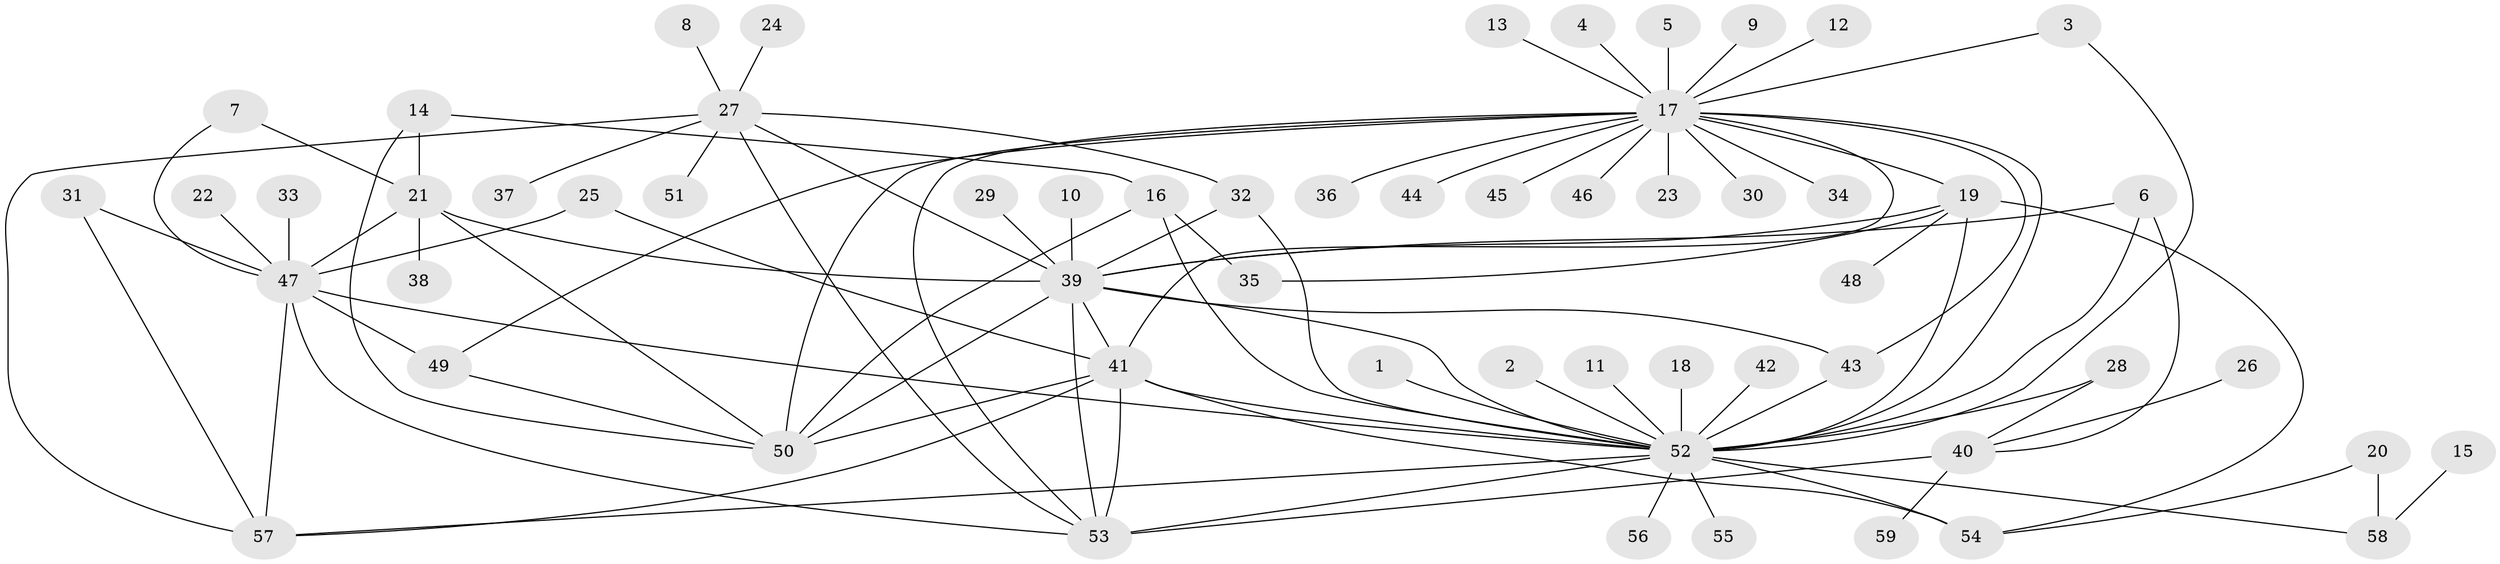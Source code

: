 // original degree distribution, {28: 0.006802721088435374, 1: 0.54421768707483, 25: 0.006802721088435374, 6: 0.027210884353741496, 15: 0.013605442176870748, 3: 0.1360544217687075, 2: 0.19047619047619047, 8: 0.013605442176870748, 4: 0.027210884353741496, 10: 0.013605442176870748, 7: 0.006802721088435374, 9: 0.013605442176870748}
// Generated by graph-tools (version 1.1) at 2025/36/03/04/25 23:36:49]
// undirected, 59 vertices, 94 edges
graph export_dot {
  node [color=gray90,style=filled];
  1;
  2;
  3;
  4;
  5;
  6;
  7;
  8;
  9;
  10;
  11;
  12;
  13;
  14;
  15;
  16;
  17;
  18;
  19;
  20;
  21;
  22;
  23;
  24;
  25;
  26;
  27;
  28;
  29;
  30;
  31;
  32;
  33;
  34;
  35;
  36;
  37;
  38;
  39;
  40;
  41;
  42;
  43;
  44;
  45;
  46;
  47;
  48;
  49;
  50;
  51;
  52;
  53;
  54;
  55;
  56;
  57;
  58;
  59;
  1 -- 52 [weight=1.0];
  2 -- 52 [weight=1.0];
  3 -- 17 [weight=1.0];
  3 -- 52 [weight=1.0];
  4 -- 17 [weight=1.0];
  5 -- 17 [weight=1.0];
  6 -- 39 [weight=1.0];
  6 -- 40 [weight=1.0];
  6 -- 52 [weight=1.0];
  7 -- 21 [weight=1.0];
  7 -- 47 [weight=1.0];
  8 -- 27 [weight=1.0];
  9 -- 17 [weight=1.0];
  10 -- 39 [weight=1.0];
  11 -- 52 [weight=1.0];
  12 -- 17 [weight=1.0];
  13 -- 17 [weight=1.0];
  14 -- 16 [weight=1.0];
  14 -- 21 [weight=1.0];
  14 -- 50 [weight=1.0];
  15 -- 58 [weight=1.0];
  16 -- 35 [weight=1.0];
  16 -- 50 [weight=1.0];
  16 -- 52 [weight=1.0];
  17 -- 19 [weight=1.0];
  17 -- 23 [weight=1.0];
  17 -- 30 [weight=1.0];
  17 -- 34 [weight=1.0];
  17 -- 36 [weight=1.0];
  17 -- 41 [weight=1.0];
  17 -- 43 [weight=1.0];
  17 -- 44 [weight=1.0];
  17 -- 45 [weight=1.0];
  17 -- 46 [weight=1.0];
  17 -- 49 [weight=1.0];
  17 -- 50 [weight=1.0];
  17 -- 52 [weight=1.0];
  17 -- 53 [weight=1.0];
  18 -- 52 [weight=1.0];
  19 -- 35 [weight=1.0];
  19 -- 39 [weight=1.0];
  19 -- 48 [weight=1.0];
  19 -- 52 [weight=1.0];
  19 -- 54 [weight=1.0];
  20 -- 54 [weight=1.0];
  20 -- 58 [weight=1.0];
  21 -- 38 [weight=1.0];
  21 -- 39 [weight=1.0];
  21 -- 47 [weight=1.0];
  21 -- 50 [weight=1.0];
  22 -- 47 [weight=1.0];
  24 -- 27 [weight=1.0];
  25 -- 41 [weight=1.0];
  25 -- 47 [weight=1.0];
  26 -- 40 [weight=1.0];
  27 -- 32 [weight=1.0];
  27 -- 37 [weight=1.0];
  27 -- 39 [weight=1.0];
  27 -- 51 [weight=1.0];
  27 -- 53 [weight=1.0];
  27 -- 57 [weight=1.0];
  28 -- 40 [weight=1.0];
  28 -- 52 [weight=1.0];
  29 -- 39 [weight=1.0];
  31 -- 47 [weight=1.0];
  31 -- 57 [weight=1.0];
  32 -- 39 [weight=1.0];
  32 -- 52 [weight=1.0];
  33 -- 47 [weight=1.0];
  39 -- 41 [weight=1.0];
  39 -- 43 [weight=1.0];
  39 -- 50 [weight=1.0];
  39 -- 52 [weight=1.0];
  39 -- 53 [weight=1.0];
  40 -- 53 [weight=2.0];
  40 -- 59 [weight=1.0];
  41 -- 50 [weight=1.0];
  41 -- 52 [weight=1.0];
  41 -- 53 [weight=1.0];
  41 -- 54 [weight=1.0];
  41 -- 57 [weight=1.0];
  42 -- 52 [weight=1.0];
  43 -- 52 [weight=1.0];
  47 -- 49 [weight=2.0];
  47 -- 52 [weight=1.0];
  47 -- 53 [weight=1.0];
  47 -- 57 [weight=1.0];
  49 -- 50 [weight=1.0];
  52 -- 53 [weight=1.0];
  52 -- 54 [weight=2.0];
  52 -- 55 [weight=1.0];
  52 -- 56 [weight=1.0];
  52 -- 57 [weight=1.0];
  52 -- 58 [weight=1.0];
}

